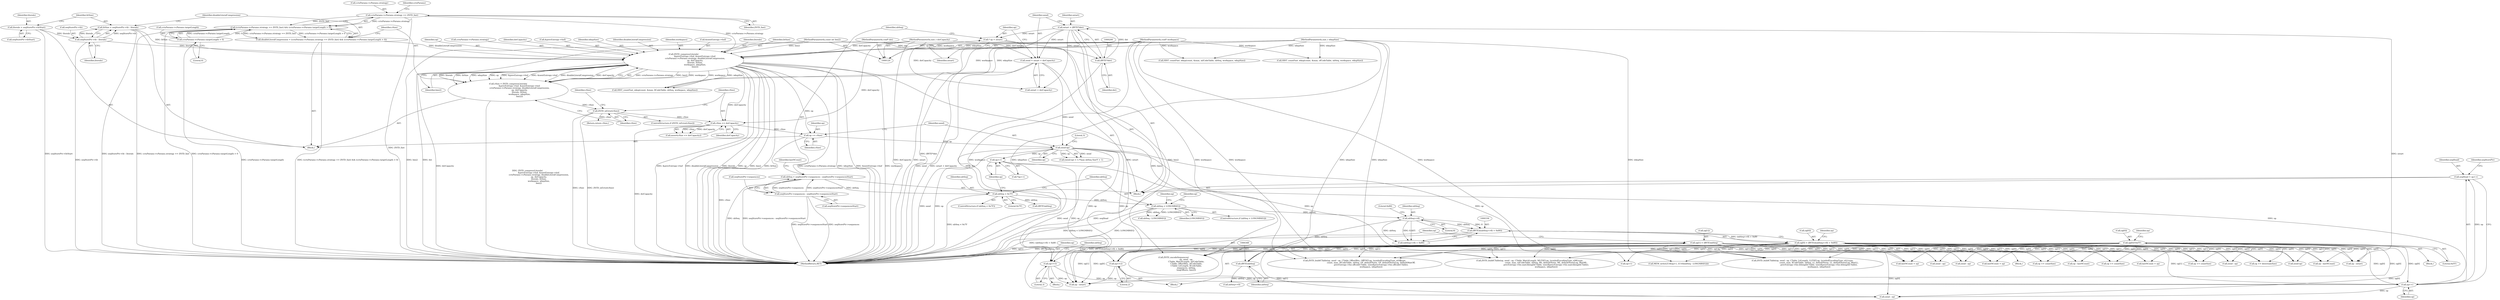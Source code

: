 digraph "0_zstd_3e5cdf1b6a85843e991d7d10f6a2567c15580da0_0@pointer" {
"1000395" [label="(Call,seqHead = op++)"];
"1000397" [label="(Call,op++)"];
"1000355" [label="(Call,op[0]=0xFF)"];
"1000343" [label="(Call,op[1] = (BYTE)nbSeq)"];
"1000347" [label="(Call,(BYTE)nbSeq)"];
"1000338" [label="(Call,nbSeq>>8)"];
"1000327" [label="(Call,nbSeq < LONGNBSEQ)"];
"1000315" [label="(Call,nbSeq < 0x7F)"];
"1000212" [label="(Call,nbSeq = seqStorePtr->sequences - seqStorePtr->sequencesStart)"];
"1000214" [label="(Call,seqStorePtr->sequences - seqStorePtr->sequencesStart)"];
"1000350" [label="(Call,op+=2)"];
"1000305" [label="(Call,oend-op)"];
"1000202" [label="(Call,oend = ostart + dstCapacity)"];
"1000197" [label="(Call,ostart = (BYTE*)dst)"];
"1000199" [label="(Call,(BYTE*)dst)"];
"1000125" [label="(MethodParameterIn,void* dst)"];
"1000126" [label="(MethodParameterIn,size_t dstCapacity)"];
"1000300" [label="(Call,op += cSize)"];
"1000297" [label="(Call,cSize <= dstCapacity)"];
"1000292" [label="(Call,ZSTD_isError(cSize))"];
"1000267" [label="(Call,cSize = ZSTD_compressLiterals(\n                                    &prevEntropy->huf, &nextEntropy->huf,\n                                    cctxParams->cParams.strategy, disableLiteralCompression,\n                                    op, dstCapacity,\n                                    literals, litSize,\n                                    workspace, wkspSize,\n                                    bmi2))"];
"1000269" [label="(Call,ZSTD_compressLiterals(\n                                    &prevEntropy->huf, &nextEntropy->huf,\n                                    cctxParams->cParams.strategy, disableLiteralCompression,\n                                    op, dstCapacity,\n                                    literals, litSize,\n                                    workspace, wkspSize,\n                                    bmi2))"];
"1000252" [label="(Call,cctxParams->cParams.strategy == ZSTD_fast)"];
"1000249" [label="(Call,disableLiteralCompression = (cctxParams->cParams.strategy == ZSTD_fast) && (cctxParams->cParams.targetLength > 0))"];
"1000251" [label="(Call,(cctxParams->cParams.strategy == ZSTD_fast) && (cctxParams->cParams.targetLength > 0))"];
"1000259" [label="(Call,cctxParams->cParams.targetLength > 0)"];
"1000208" [label="(Call,* op = ostart)"];
"1000243" [label="(Call,seqStorePtr->lit - literals)"];
"1000235" [label="(Call,literals = seqStorePtr->litStart)"];
"1000241" [label="(Call,litSize = seqStorePtr->lit - literals)"];
"1000127" [label="(MethodParameterIn,void* workspace)"];
"1000128" [label="(MethodParameterIn,size_t wkspSize)"];
"1000129" [label="(MethodParameterIn,const int bmi2)"];
"1000331" [label="(Call,op[0] = (BYTE)((nbSeq>>8) + 0x80))"];
"1000335" [label="(Call,(BYTE)((nbSeq>>8) + 0x80))"];
"1000320" [label="(Call,op++)"];
"1000370" [label="(Call,op+=3)"];
"1000204" [label="(Call,ostart + dstCapacity)"];
"1000335" [label="(Call,(BYTE)((nbSeq>>8) + 0x80))"];
"1000296" [label="(Call,assert(cSize <= dstCapacity))"];
"1000832" [label="(Call,op - ostart)"];
"1000398" [label="(Identifier,op)"];
"1000284" [label="(Identifier,op)"];
"1000343" [label="(Call,op[1] = (BYTE)nbSeq)"];
"1000397" [label="(Call,op++)"];
"1000297" [label="(Call,cSize <= dstCapacity)"];
"1000765" [label="(Call,op += countSize)"];
"1000409" [label="(Call,HIST_countFast_wksp(count, &max, llCodeTable, nbSeq, workspace, wkspSize))"];
"1000198" [label="(Identifier,ostart)"];
"1000316" [label="(Identifier,nbSeq)"];
"1000337" [label="(Call,(nbSeq>>8) + 0x80)"];
"1000304" [label="(Call,(oend-op) < 3 /*max nbSeq Size*/ + 1)"];
"1000362" [label="(Call,op+1)"];
"1000347" [label="(Call,(BYTE)nbSeq)"];
"1000265" [label="(Literal,0)"];
"1000350" [label="(Call,op+=2)"];
"1000319" [label="(Call,*op++)"];
"1000645" [label="(Call,op += countSize)"];
"1000126" [label="(MethodParameterIn,size_t dstCapacity)"];
"1000340" [label="(Literal,8)"];
"1000375" [label="(Identifier,nbSeq)"];
"1000299" [label="(Identifier,dstCapacity)"];
"1000237" [label="(Call,seqStorePtr->litStart)"];
"1000278" [label="(Call,cctxParams->cParams.strategy)"];
"1000479" [label="(Call,ZSTD_buildCTable(op, oend - op, CTable_LitLength, LLFSELog, (symbolEncodingType_e)LLtype,\n                                                    count, max, llCodeTable, nbSeq, LL_defaultNorm, LL_defaultNormLog, MaxLL,\n                                                    prevEntropy->fse.litlengthCTable, sizeof(prevEntropy->fse.litlengthCTable),\n                                                    workspace, wkspSize))"];
"1000244" [label="(Call,seqStorePtr->lit)"];
"1000603" [label="(Call,ZSTD_buildCTable(op, oend - op, CTable_OffsetBits, OffFSELog, (symbolEncodingType_e)Offtype,\n                                                    count, max, ofCodeTable, nbSeq, OF_defaultNorm, OF_defaultNormLog, DefaultMaxOff,\n                                                    prevEntropy->fse.offcodeCTable, sizeof(prevEntropy->fse.offcodeCTable),\n                                                    workspace, wkspSize))"];
"1000285" [label="(Identifier,dstCapacity)"];
"1000521" [label="(Call,op += countSize)"];
"1000213" [label="(Identifier,nbSeq)"];
"1000642" [label="(Call,lastNCount = op)"];
"1000656" [label="(Call,HIST_countFast_wksp(count, &max, mlCodeTable, nbSeq, workspace, wkspSize))"];
"1000356" [label="(Call,op[0])"];
"1000270" [label="(Call,&prevEntropy->huf)"];
"1000400" [label="(Identifier,seqStorePtr)"];
"1000258" [label="(Identifier,ZSTD_fast)"];
"1000202" [label="(Call,oend = ostart + dstCapacity)"];
"1000251" [label="(Call,(cctxParams->cParams.strategy == ZSTD_fast) && (cctxParams->cParams.targetLength > 0))"];
"1000328" [label="(Identifier,nbSeq)"];
"1000315" [label="(Call,nbSeq < 0x7F)"];
"1000367" [label="(Call,nbSeq - LONGNBSEQ)"];
"1000354" [label="(Block,)"];
"1000291" [label="(ControlStructure,if (ZSTD_isError(cSize)))"];
"1000289" [label="(Identifier,wkspSize)"];
"1000723" [label="(Call,ZSTD_buildCTable(op, oend - op, CTable_MatchLength, MLFSELog, (symbolEncodingType_e)MLtype,\n                                                    count, max, mlCodeTable, nbSeq, ML_defaultNorm, ML_defaultNormLog, MaxML,\n                                                    prevEntropy->fse.matchlengthCTable, sizeof(prevEntropy->fse.matchlengthCTable),\n                                                    workspace, wkspSize))"];
"1000481" [label="(Call,oend - op)"];
"1000314" [label="(ControlStructure,if (nbSeq < 0x7F))"];
"1000306" [label="(Identifier,oend)"];
"1000127" [label="(MethodParameterIn,void* workspace)"];
"1000293" [label="(Identifier,cSize)"];
"1000224" [label="(Identifier,lastNCount)"];
"1000267" [label="(Call,cSize = ZSTD_compressLiterals(\n                                    &prevEntropy->huf, &nextEntropy->huf,\n                                    cctxParams->cParams.strategy, disableLiteralCompression,\n                                    op, dstCapacity,\n                                    literals, litSize,\n                                    workspace, wkspSize,\n                                    bmi2))"];
"1000762" [label="(Call,lastNCount = op)"];
"1000395" [label="(Call,seqHead = op++)"];
"1000295" [label="(Identifier,cSize)"];
"1000333" [label="(Identifier,op)"];
"1000345" [label="(Identifier,op)"];
"1000199" [label="(Call,(BYTE*)dst)"];
"1000396" [label="(Identifier,seqHead)"];
"1000242" [label="(Identifier,litSize)"];
"1000320" [label="(Call,op++)"];
"1000283" [label="(Identifier,disableLiteralCompression)"];
"1000332" [label="(Call,op[0])"];
"1000352" [label="(Literal,2)"];
"1000338" [label="(Call,nbSeq>>8)"];
"1000331" [label="(Call,op[0] = (BYTE)((nbSeq>>8) + 0x80))"];
"1000329" [label="(Identifier,LONGNBSEQ)"];
"1000208" [label="(Call,* op = ostart)"];
"1000215" [label="(Call,seqStorePtr->sequences)"];
"1000243" [label="(Call,seqStorePtr->lit - literals)"];
"1000605" [label="(Call,oend - op)"];
"1000290" [label="(Identifier,bmi2)"];
"1000305" [label="(Call,oend-op)"];
"1000392" [label="(Call,op - ostart)"];
"1000327" [label="(Call,nbSeq < LONGNBSEQ)"];
"1000249" [label="(Call,disableLiteralCompression = (cctxParams->cParams.strategy == ZSTD_fast) && (cctxParams->cParams.targetLength > 0))"];
"1000247" [label="(Identifier,literals)"];
"1000212" [label="(Call,nbSeq = seqStorePtr->sequences - seqStorePtr->sequencesStart)"];
"1000125" [label="(MethodParameterIn,void* dst)"];
"1000808" [label="(Call,op += bitstreamSize)"];
"1000815" [label="(Call,op - lastNCount)"];
"1000669" [label="(Call,oend-op)"];
"1000302" [label="(Identifier,cSize)"];
"1000253" [label="(Call,cctxParams->cParams.strategy)"];
"1000234" [label="(Block,)"];
"1000342" [label="(Block,)"];
"1000218" [label="(Call,seqStorePtr->sequencesStart)"];
"1000361" [label="(Call,MEM_writeLE16(op+1, (U16)(nbSeq - LONGNBSEQ)))"];
"1000351" [label="(Identifier,op)"];
"1000339" [label="(Identifier,nbSeq)"];
"1000532" [label="(Call,HIST_countFast_wksp(count, &max, ofCodeTable, nbSeq, workspace, wkspSize))"];
"1000250" [label="(Identifier,disableLiteralCompression)"];
"1000355" [label="(Call,op[0]=0xFF)"];
"1000214" [label="(Call,seqStorePtr->sequences - seqStorePtr->sequencesStart)"];
"1000241" [label="(Call,litSize = seqStorePtr->lit - literals)"];
"1000330" [label="(Block,)"];
"1000129" [label="(MethodParameterIn,const int bmi2)"];
"1000260" [label="(Call,cctxParams->cParams.targetLength)"];
"1000309" [label="(Literal,3)"];
"1000288" [label="(Identifier,workspace)"];
"1000374" [label="(Call,nbSeq==0)"];
"1000341" [label="(Literal,0x80)"];
"1000307" [label="(Identifier,op)"];
"1000301" [label="(Identifier,op)"];
"1000360" [label="(Block,)"];
"1000725" [label="(Call,oend - op)"];
"1000321" [label="(Identifier,op)"];
"1000294" [label="(Return,return cSize;)"];
"1000349" [label="(Identifier,nbSeq)"];
"1000128" [label="(MethodParameterIn,size_t wkspSize)"];
"1000268" [label="(Identifier,cSize)"];
"1000322" [label="(Call,(BYTE)nbSeq)"];
"1000274" [label="(Call,&nextEntropy->huf)"];
"1000235" [label="(Call,literals = seqStorePtr->litStart)"];
"1000197" [label="(Call,ostart = (BYTE*)dst)"];
"1000359" [label="(Literal,0xFF)"];
"1000210" [label="(Identifier,ostart)"];
"1000203" [label="(Identifier,oend)"];
"1000286" [label="(Identifier,literals)"];
"1000357" [label="(Identifier,op)"];
"1000262" [label="(Identifier,cctxParams)"];
"1000201" [label="(Identifier,dst)"];
"1000790" [label="(Call,oend - op)"];
"1000236" [label="(Identifier,literals)"];
"1000372" [label="(Literal,3)"];
"1000300" [label="(Call,op += cSize)"];
"1000269" [label="(Call,ZSTD_compressLiterals(\n                                    &prevEntropy->huf, &nextEntropy->huf,\n                                    cctxParams->cParams.strategy, disableLiteralCompression,\n                                    op, dstCapacity,\n                                    literals, litSize,\n                                    workspace, wkspSize,\n                                    bmi2))"];
"1000287" [label="(Identifier,litSize)"];
"1000298" [label="(Identifier,cSize)"];
"1000317" [label="(Literal,0x7F)"];
"1000835" [label="(MethodReturn,RET)"];
"1000209" [label="(Identifier,op)"];
"1000370" [label="(Call,op+=3)"];
"1000371" [label="(Identifier,op)"];
"1000363" [label="(Identifier,op)"];
"1000292" [label="(Call,ZSTD_isError(cSize))"];
"1000344" [label="(Call,op[1])"];
"1000259" [label="(Call,cctxParams->cParams.targetLength > 0)"];
"1000252" [label="(Call,cctxParams->cParams.strategy == ZSTD_fast)"];
"1000130" [label="(Block,)"];
"1000518" [label="(Call,lastNCount = op)"];
"1000788" [label="(Call,ZSTD_encodeSequences(\n                                        op, oend - op,\n                                        CTable_MatchLength, mlCodeTable,\n                                        CTable_OffsetBits, ofCodeTable,\n                                        CTable_LitLength, llCodeTable,\n                                        sequences, nbSeq,\n                                        longOffsets, bmi2))"];
"1000822" [label="(Call,op - lastNCount)"];
"1000326" [label="(ControlStructure,if (nbSeq < LONGNBSEQ))"];
"1000395" -> "1000130"  [label="AST: "];
"1000395" -> "1000397"  [label="CFG: "];
"1000396" -> "1000395"  [label="AST: "];
"1000397" -> "1000395"  [label="AST: "];
"1000400" -> "1000395"  [label="CFG: "];
"1000395" -> "1000835"  [label="DDG: seqHead"];
"1000397" -> "1000395"  [label="DDG: op"];
"1000397" -> "1000398"  [label="CFG: "];
"1000398" -> "1000397"  [label="AST: "];
"1000355" -> "1000397"  [label="DDG: op[0]"];
"1000343" -> "1000397"  [label="DDG: op[1]"];
"1000350" -> "1000397"  [label="DDG: op"];
"1000331" -> "1000397"  [label="DDG: op[0]"];
"1000320" -> "1000397"  [label="DDG: op"];
"1000370" -> "1000397"  [label="DDG: op"];
"1000397" -> "1000481"  [label="DDG: op"];
"1000355" -> "1000354"  [label="AST: "];
"1000355" -> "1000359"  [label="CFG: "];
"1000356" -> "1000355"  [label="AST: "];
"1000359" -> "1000355"  [label="AST: "];
"1000363" -> "1000355"  [label="CFG: "];
"1000355" -> "1000835"  [label="DDG: op[0]"];
"1000355" -> "1000361"  [label="DDG: op[0]"];
"1000355" -> "1000362"  [label="DDG: op[0]"];
"1000355" -> "1000370"  [label="DDG: op[0]"];
"1000355" -> "1000392"  [label="DDG: op[0]"];
"1000355" -> "1000479"  [label="DDG: op[0]"];
"1000355" -> "1000481"  [label="DDG: op[0]"];
"1000355" -> "1000518"  [label="DDG: op[0]"];
"1000355" -> "1000521"  [label="DDG: op[0]"];
"1000355" -> "1000603"  [label="DDG: op[0]"];
"1000355" -> "1000605"  [label="DDG: op[0]"];
"1000355" -> "1000642"  [label="DDG: op[0]"];
"1000355" -> "1000645"  [label="DDG: op[0]"];
"1000355" -> "1000669"  [label="DDG: op[0]"];
"1000355" -> "1000723"  [label="DDG: op[0]"];
"1000355" -> "1000725"  [label="DDG: op[0]"];
"1000355" -> "1000762"  [label="DDG: op[0]"];
"1000355" -> "1000765"  [label="DDG: op[0]"];
"1000355" -> "1000788"  [label="DDG: op[0]"];
"1000355" -> "1000790"  [label="DDG: op[0]"];
"1000355" -> "1000808"  [label="DDG: op[0]"];
"1000355" -> "1000815"  [label="DDG: op[0]"];
"1000355" -> "1000822"  [label="DDG: op[0]"];
"1000355" -> "1000832"  [label="DDG: op[0]"];
"1000343" -> "1000342"  [label="AST: "];
"1000343" -> "1000347"  [label="CFG: "];
"1000344" -> "1000343"  [label="AST: "];
"1000347" -> "1000343"  [label="AST: "];
"1000351" -> "1000343"  [label="CFG: "];
"1000343" -> "1000835"  [label="DDG: op[1]"];
"1000343" -> "1000835"  [label="DDG: (BYTE)nbSeq"];
"1000347" -> "1000343"  [label="DDG: nbSeq"];
"1000343" -> "1000350"  [label="DDG: op[1]"];
"1000343" -> "1000392"  [label="DDG: op[1]"];
"1000343" -> "1000479"  [label="DDG: op[1]"];
"1000343" -> "1000481"  [label="DDG: op[1]"];
"1000343" -> "1000518"  [label="DDG: op[1]"];
"1000343" -> "1000521"  [label="DDG: op[1]"];
"1000343" -> "1000603"  [label="DDG: op[1]"];
"1000343" -> "1000605"  [label="DDG: op[1]"];
"1000343" -> "1000642"  [label="DDG: op[1]"];
"1000343" -> "1000645"  [label="DDG: op[1]"];
"1000343" -> "1000669"  [label="DDG: op[1]"];
"1000343" -> "1000723"  [label="DDG: op[1]"];
"1000343" -> "1000725"  [label="DDG: op[1]"];
"1000343" -> "1000762"  [label="DDG: op[1]"];
"1000343" -> "1000765"  [label="DDG: op[1]"];
"1000343" -> "1000788"  [label="DDG: op[1]"];
"1000343" -> "1000790"  [label="DDG: op[1]"];
"1000343" -> "1000808"  [label="DDG: op[1]"];
"1000343" -> "1000815"  [label="DDG: op[1]"];
"1000343" -> "1000822"  [label="DDG: op[1]"];
"1000343" -> "1000832"  [label="DDG: op[1]"];
"1000347" -> "1000349"  [label="CFG: "];
"1000348" -> "1000347"  [label="AST: "];
"1000349" -> "1000347"  [label="AST: "];
"1000338" -> "1000347"  [label="DDG: nbSeq"];
"1000347" -> "1000374"  [label="DDG: nbSeq"];
"1000338" -> "1000337"  [label="AST: "];
"1000338" -> "1000340"  [label="CFG: "];
"1000339" -> "1000338"  [label="AST: "];
"1000340" -> "1000338"  [label="AST: "];
"1000341" -> "1000338"  [label="CFG: "];
"1000338" -> "1000335"  [label="DDG: nbSeq"];
"1000338" -> "1000335"  [label="DDG: 8"];
"1000338" -> "1000337"  [label="DDG: nbSeq"];
"1000338" -> "1000337"  [label="DDG: 8"];
"1000327" -> "1000338"  [label="DDG: nbSeq"];
"1000327" -> "1000326"  [label="AST: "];
"1000327" -> "1000329"  [label="CFG: "];
"1000328" -> "1000327"  [label="AST: "];
"1000329" -> "1000327"  [label="AST: "];
"1000333" -> "1000327"  [label="CFG: "];
"1000357" -> "1000327"  [label="CFG: "];
"1000327" -> "1000835"  [label="DDG: LONGNBSEQ"];
"1000327" -> "1000835"  [label="DDG: nbSeq < LONGNBSEQ"];
"1000315" -> "1000327"  [label="DDG: nbSeq"];
"1000327" -> "1000367"  [label="DDG: nbSeq"];
"1000327" -> "1000367"  [label="DDG: LONGNBSEQ"];
"1000315" -> "1000314"  [label="AST: "];
"1000315" -> "1000317"  [label="CFG: "];
"1000316" -> "1000315"  [label="AST: "];
"1000317" -> "1000315"  [label="AST: "];
"1000321" -> "1000315"  [label="CFG: "];
"1000328" -> "1000315"  [label="CFG: "];
"1000315" -> "1000835"  [label="DDG: nbSeq < 0x7F"];
"1000212" -> "1000315"  [label="DDG: nbSeq"];
"1000315" -> "1000322"  [label="DDG: nbSeq"];
"1000212" -> "1000130"  [label="AST: "];
"1000212" -> "1000214"  [label="CFG: "];
"1000213" -> "1000212"  [label="AST: "];
"1000214" -> "1000212"  [label="AST: "];
"1000224" -> "1000212"  [label="CFG: "];
"1000212" -> "1000835"  [label="DDG: seqStorePtr->sequences - seqStorePtr->sequencesStart"];
"1000212" -> "1000835"  [label="DDG: nbSeq"];
"1000214" -> "1000212"  [label="DDG: seqStorePtr->sequences"];
"1000214" -> "1000212"  [label="DDG: seqStorePtr->sequencesStart"];
"1000214" -> "1000218"  [label="CFG: "];
"1000215" -> "1000214"  [label="AST: "];
"1000218" -> "1000214"  [label="AST: "];
"1000214" -> "1000835"  [label="DDG: seqStorePtr->sequencesStart"];
"1000214" -> "1000835"  [label="DDG: seqStorePtr->sequences"];
"1000350" -> "1000342"  [label="AST: "];
"1000350" -> "1000352"  [label="CFG: "];
"1000351" -> "1000350"  [label="AST: "];
"1000352" -> "1000350"  [label="AST: "];
"1000375" -> "1000350"  [label="CFG: "];
"1000305" -> "1000350"  [label="DDG: op"];
"1000331" -> "1000350"  [label="DDG: op[0]"];
"1000350" -> "1000392"  [label="DDG: op"];
"1000305" -> "1000304"  [label="AST: "];
"1000305" -> "1000307"  [label="CFG: "];
"1000306" -> "1000305"  [label="AST: "];
"1000307" -> "1000305"  [label="AST: "];
"1000309" -> "1000305"  [label="CFG: "];
"1000305" -> "1000835"  [label="DDG: op"];
"1000305" -> "1000835"  [label="DDG: oend"];
"1000305" -> "1000304"  [label="DDG: oend"];
"1000305" -> "1000304"  [label="DDG: op"];
"1000202" -> "1000305"  [label="DDG: oend"];
"1000300" -> "1000305"  [label="DDG: op"];
"1000305" -> "1000320"  [label="DDG: op"];
"1000305" -> "1000361"  [label="DDG: op"];
"1000305" -> "1000362"  [label="DDG: op"];
"1000305" -> "1000370"  [label="DDG: op"];
"1000305" -> "1000481"  [label="DDG: oend"];
"1000202" -> "1000130"  [label="AST: "];
"1000202" -> "1000204"  [label="CFG: "];
"1000203" -> "1000202"  [label="AST: "];
"1000204" -> "1000202"  [label="AST: "];
"1000209" -> "1000202"  [label="CFG: "];
"1000202" -> "1000835"  [label="DDG: oend"];
"1000202" -> "1000835"  [label="DDG: ostart + dstCapacity"];
"1000197" -> "1000202"  [label="DDG: ostart"];
"1000126" -> "1000202"  [label="DDG: dstCapacity"];
"1000197" -> "1000130"  [label="AST: "];
"1000197" -> "1000199"  [label="CFG: "];
"1000198" -> "1000197"  [label="AST: "];
"1000199" -> "1000197"  [label="AST: "];
"1000203" -> "1000197"  [label="CFG: "];
"1000197" -> "1000835"  [label="DDG: (BYTE*)dst"];
"1000199" -> "1000197"  [label="DDG: dst"];
"1000197" -> "1000204"  [label="DDG: ostart"];
"1000197" -> "1000208"  [label="DDG: ostart"];
"1000197" -> "1000392"  [label="DDG: ostart"];
"1000197" -> "1000832"  [label="DDG: ostart"];
"1000199" -> "1000201"  [label="CFG: "];
"1000200" -> "1000199"  [label="AST: "];
"1000201" -> "1000199"  [label="AST: "];
"1000199" -> "1000835"  [label="DDG: dst"];
"1000125" -> "1000199"  [label="DDG: dst"];
"1000125" -> "1000120"  [label="AST: "];
"1000125" -> "1000835"  [label="DDG: dst"];
"1000126" -> "1000120"  [label="AST: "];
"1000126" -> "1000835"  [label="DDG: dstCapacity"];
"1000126" -> "1000204"  [label="DDG: dstCapacity"];
"1000126" -> "1000269"  [label="DDG: dstCapacity"];
"1000126" -> "1000297"  [label="DDG: dstCapacity"];
"1000300" -> "1000234"  [label="AST: "];
"1000300" -> "1000302"  [label="CFG: "];
"1000301" -> "1000300"  [label="AST: "];
"1000302" -> "1000300"  [label="AST: "];
"1000306" -> "1000300"  [label="CFG: "];
"1000300" -> "1000835"  [label="DDG: cSize"];
"1000297" -> "1000300"  [label="DDG: cSize"];
"1000269" -> "1000300"  [label="DDG: op"];
"1000297" -> "1000296"  [label="AST: "];
"1000297" -> "1000299"  [label="CFG: "];
"1000298" -> "1000297"  [label="AST: "];
"1000299" -> "1000297"  [label="AST: "];
"1000296" -> "1000297"  [label="CFG: "];
"1000297" -> "1000835"  [label="DDG: dstCapacity"];
"1000297" -> "1000296"  [label="DDG: cSize"];
"1000297" -> "1000296"  [label="DDG: dstCapacity"];
"1000292" -> "1000297"  [label="DDG: cSize"];
"1000269" -> "1000297"  [label="DDG: dstCapacity"];
"1000292" -> "1000291"  [label="AST: "];
"1000292" -> "1000293"  [label="CFG: "];
"1000293" -> "1000292"  [label="AST: "];
"1000295" -> "1000292"  [label="CFG: "];
"1000298" -> "1000292"  [label="CFG: "];
"1000292" -> "1000835"  [label="DDG: ZSTD_isError(cSize)"];
"1000292" -> "1000835"  [label="DDG: cSize"];
"1000267" -> "1000292"  [label="DDG: cSize"];
"1000292" -> "1000294"  [label="DDG: cSize"];
"1000267" -> "1000234"  [label="AST: "];
"1000267" -> "1000269"  [label="CFG: "];
"1000268" -> "1000267"  [label="AST: "];
"1000269" -> "1000267"  [label="AST: "];
"1000293" -> "1000267"  [label="CFG: "];
"1000267" -> "1000835"  [label="DDG: ZSTD_compressLiterals(\n                                    &prevEntropy->huf, &nextEntropy->huf,\n                                    cctxParams->cParams.strategy, disableLiteralCompression,\n                                    op, dstCapacity,\n                                    literals, litSize,\n                                    workspace, wkspSize,\n                                    bmi2)"];
"1000269" -> "1000267"  [label="DDG: cctxParams->cParams.strategy"];
"1000269" -> "1000267"  [label="DDG: bmi2"];
"1000269" -> "1000267"  [label="DDG: workspace"];
"1000269" -> "1000267"  [label="DDG: literals"];
"1000269" -> "1000267"  [label="DDG: litSize"];
"1000269" -> "1000267"  [label="DDG: wkspSize"];
"1000269" -> "1000267"  [label="DDG: op"];
"1000269" -> "1000267"  [label="DDG: &prevEntropy->huf"];
"1000269" -> "1000267"  [label="DDG: &nextEntropy->huf"];
"1000269" -> "1000267"  [label="DDG: disableLiteralCompression"];
"1000269" -> "1000267"  [label="DDG: dstCapacity"];
"1000269" -> "1000290"  [label="CFG: "];
"1000270" -> "1000269"  [label="AST: "];
"1000274" -> "1000269"  [label="AST: "];
"1000278" -> "1000269"  [label="AST: "];
"1000283" -> "1000269"  [label="AST: "];
"1000284" -> "1000269"  [label="AST: "];
"1000285" -> "1000269"  [label="AST: "];
"1000286" -> "1000269"  [label="AST: "];
"1000287" -> "1000269"  [label="AST: "];
"1000288" -> "1000269"  [label="AST: "];
"1000289" -> "1000269"  [label="AST: "];
"1000290" -> "1000269"  [label="AST: "];
"1000269" -> "1000835"  [label="DDG: literals"];
"1000269" -> "1000835"  [label="DDG: dstCapacity"];
"1000269" -> "1000835"  [label="DDG: op"];
"1000269" -> "1000835"  [label="DDG: bmi2"];
"1000269" -> "1000835"  [label="DDG: litSize"];
"1000269" -> "1000835"  [label="DDG: wkspSize"];
"1000269" -> "1000835"  [label="DDG: &nextEntropy->huf"];
"1000269" -> "1000835"  [label="DDG: cctxParams->cParams.strategy"];
"1000269" -> "1000835"  [label="DDG: workspace"];
"1000269" -> "1000835"  [label="DDG: &prevEntropy->huf"];
"1000269" -> "1000835"  [label="DDG: disableLiteralCompression"];
"1000252" -> "1000269"  [label="DDG: cctxParams->cParams.strategy"];
"1000249" -> "1000269"  [label="DDG: disableLiteralCompression"];
"1000208" -> "1000269"  [label="DDG: op"];
"1000243" -> "1000269"  [label="DDG: literals"];
"1000241" -> "1000269"  [label="DDG: litSize"];
"1000127" -> "1000269"  [label="DDG: workspace"];
"1000128" -> "1000269"  [label="DDG: wkspSize"];
"1000129" -> "1000269"  [label="DDG: bmi2"];
"1000269" -> "1000409"  [label="DDG: workspace"];
"1000269" -> "1000409"  [label="DDG: wkspSize"];
"1000269" -> "1000788"  [label="DDG: bmi2"];
"1000252" -> "1000251"  [label="AST: "];
"1000252" -> "1000258"  [label="CFG: "];
"1000253" -> "1000252"  [label="AST: "];
"1000258" -> "1000252"  [label="AST: "];
"1000262" -> "1000252"  [label="CFG: "];
"1000251" -> "1000252"  [label="CFG: "];
"1000252" -> "1000835"  [label="DDG: ZSTD_fast"];
"1000252" -> "1000251"  [label="DDG: cctxParams->cParams.strategy"];
"1000252" -> "1000251"  [label="DDG: ZSTD_fast"];
"1000249" -> "1000234"  [label="AST: "];
"1000249" -> "1000251"  [label="CFG: "];
"1000250" -> "1000249"  [label="AST: "];
"1000251" -> "1000249"  [label="AST: "];
"1000268" -> "1000249"  [label="CFG: "];
"1000249" -> "1000835"  [label="DDG: (cctxParams->cParams.strategy == ZSTD_fast) && (cctxParams->cParams.targetLength > 0)"];
"1000251" -> "1000249"  [label="DDG: cctxParams->cParams.strategy == ZSTD_fast"];
"1000251" -> "1000249"  [label="DDG: cctxParams->cParams.targetLength > 0"];
"1000251" -> "1000259"  [label="CFG: "];
"1000259" -> "1000251"  [label="AST: "];
"1000251" -> "1000835"  [label="DDG: cctxParams->cParams.targetLength > 0"];
"1000251" -> "1000835"  [label="DDG: cctxParams->cParams.strategy == ZSTD_fast"];
"1000259" -> "1000251"  [label="DDG: cctxParams->cParams.targetLength"];
"1000259" -> "1000251"  [label="DDG: 0"];
"1000259" -> "1000265"  [label="CFG: "];
"1000260" -> "1000259"  [label="AST: "];
"1000265" -> "1000259"  [label="AST: "];
"1000259" -> "1000835"  [label="DDG: cctxParams->cParams.targetLength"];
"1000208" -> "1000130"  [label="AST: "];
"1000208" -> "1000210"  [label="CFG: "];
"1000209" -> "1000208"  [label="AST: "];
"1000210" -> "1000208"  [label="AST: "];
"1000213" -> "1000208"  [label="CFG: "];
"1000208" -> "1000835"  [label="DDG: ostart"];
"1000243" -> "1000241"  [label="AST: "];
"1000243" -> "1000247"  [label="CFG: "];
"1000244" -> "1000243"  [label="AST: "];
"1000247" -> "1000243"  [label="AST: "];
"1000241" -> "1000243"  [label="CFG: "];
"1000243" -> "1000835"  [label="DDG: seqStorePtr->lit"];
"1000243" -> "1000241"  [label="DDG: seqStorePtr->lit"];
"1000243" -> "1000241"  [label="DDG: literals"];
"1000235" -> "1000243"  [label="DDG: literals"];
"1000235" -> "1000234"  [label="AST: "];
"1000235" -> "1000237"  [label="CFG: "];
"1000236" -> "1000235"  [label="AST: "];
"1000237" -> "1000235"  [label="AST: "];
"1000242" -> "1000235"  [label="CFG: "];
"1000235" -> "1000835"  [label="DDG: seqStorePtr->litStart"];
"1000241" -> "1000234"  [label="AST: "];
"1000242" -> "1000241"  [label="AST: "];
"1000250" -> "1000241"  [label="CFG: "];
"1000241" -> "1000835"  [label="DDG: seqStorePtr->lit - literals"];
"1000127" -> "1000120"  [label="AST: "];
"1000127" -> "1000835"  [label="DDG: workspace"];
"1000127" -> "1000409"  [label="DDG: workspace"];
"1000127" -> "1000479"  [label="DDG: workspace"];
"1000127" -> "1000532"  [label="DDG: workspace"];
"1000127" -> "1000603"  [label="DDG: workspace"];
"1000127" -> "1000656"  [label="DDG: workspace"];
"1000127" -> "1000723"  [label="DDG: workspace"];
"1000128" -> "1000120"  [label="AST: "];
"1000128" -> "1000835"  [label="DDG: wkspSize"];
"1000128" -> "1000409"  [label="DDG: wkspSize"];
"1000128" -> "1000479"  [label="DDG: wkspSize"];
"1000128" -> "1000532"  [label="DDG: wkspSize"];
"1000128" -> "1000603"  [label="DDG: wkspSize"];
"1000128" -> "1000656"  [label="DDG: wkspSize"];
"1000128" -> "1000723"  [label="DDG: wkspSize"];
"1000129" -> "1000120"  [label="AST: "];
"1000129" -> "1000835"  [label="DDG: bmi2"];
"1000129" -> "1000788"  [label="DDG: bmi2"];
"1000331" -> "1000330"  [label="AST: "];
"1000331" -> "1000335"  [label="CFG: "];
"1000332" -> "1000331"  [label="AST: "];
"1000335" -> "1000331"  [label="AST: "];
"1000345" -> "1000331"  [label="CFG: "];
"1000331" -> "1000835"  [label="DDG: op[0]"];
"1000331" -> "1000835"  [label="DDG: (BYTE)((nbSeq>>8) + 0x80)"];
"1000335" -> "1000331"  [label="DDG: (nbSeq>>8) + 0x80"];
"1000331" -> "1000392"  [label="DDG: op[0]"];
"1000331" -> "1000479"  [label="DDG: op[0]"];
"1000331" -> "1000481"  [label="DDG: op[0]"];
"1000331" -> "1000518"  [label="DDG: op[0]"];
"1000331" -> "1000521"  [label="DDG: op[0]"];
"1000331" -> "1000603"  [label="DDG: op[0]"];
"1000331" -> "1000605"  [label="DDG: op[0]"];
"1000331" -> "1000642"  [label="DDG: op[0]"];
"1000331" -> "1000645"  [label="DDG: op[0]"];
"1000331" -> "1000669"  [label="DDG: op[0]"];
"1000331" -> "1000723"  [label="DDG: op[0]"];
"1000331" -> "1000725"  [label="DDG: op[0]"];
"1000331" -> "1000762"  [label="DDG: op[0]"];
"1000331" -> "1000765"  [label="DDG: op[0]"];
"1000331" -> "1000788"  [label="DDG: op[0]"];
"1000331" -> "1000790"  [label="DDG: op[0]"];
"1000331" -> "1000808"  [label="DDG: op[0]"];
"1000331" -> "1000815"  [label="DDG: op[0]"];
"1000331" -> "1000822"  [label="DDG: op[0]"];
"1000331" -> "1000832"  [label="DDG: op[0]"];
"1000335" -> "1000337"  [label="CFG: "];
"1000336" -> "1000335"  [label="AST: "];
"1000337" -> "1000335"  [label="AST: "];
"1000335" -> "1000835"  [label="DDG: (nbSeq>>8) + 0x80"];
"1000320" -> "1000319"  [label="AST: "];
"1000320" -> "1000321"  [label="CFG: "];
"1000321" -> "1000320"  [label="AST: "];
"1000319" -> "1000320"  [label="CFG: "];
"1000320" -> "1000392"  [label="DDG: op"];
"1000370" -> "1000360"  [label="AST: "];
"1000370" -> "1000372"  [label="CFG: "];
"1000371" -> "1000370"  [label="AST: "];
"1000372" -> "1000370"  [label="AST: "];
"1000375" -> "1000370"  [label="CFG: "];
"1000370" -> "1000392"  [label="DDG: op"];
}
